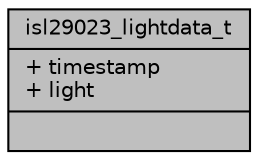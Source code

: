 digraph "isl29023_lightdata_t"
{
  edge [fontname="Helvetica",fontsize="10",labelfontname="Helvetica",labelfontsize="10"];
  node [fontname="Helvetica",fontsize="10",shape=record];
  Node1 [label="{isl29023_lightdata_t\n|+ timestamp\l+ light\l|}",height=0.2,width=0.4,color="black", fillcolor="grey75", style="filled", fontcolor="black"];
}
